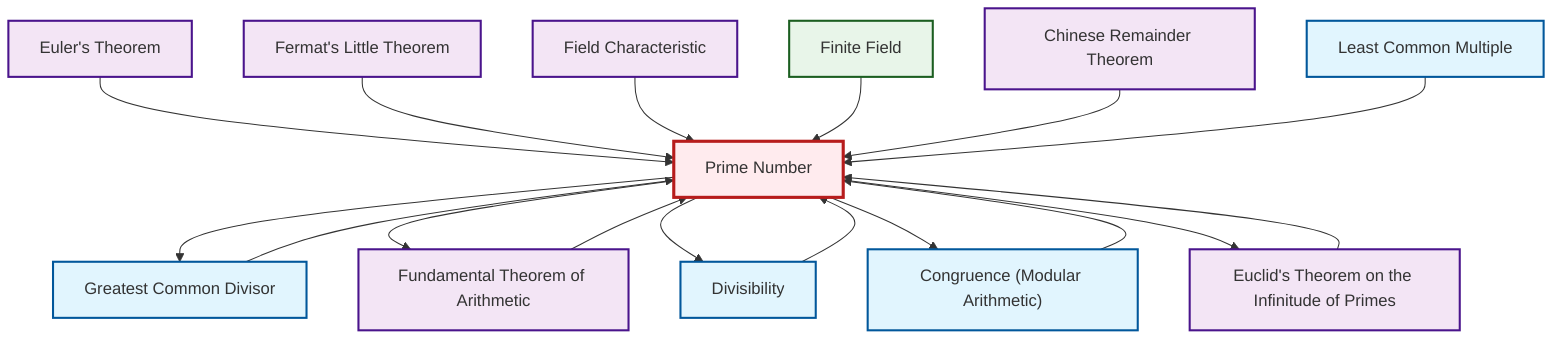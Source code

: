 graph TD
    classDef definition fill:#e1f5fe,stroke:#01579b,stroke-width:2px
    classDef theorem fill:#f3e5f5,stroke:#4a148c,stroke-width:2px
    classDef axiom fill:#fff3e0,stroke:#e65100,stroke-width:2px
    classDef example fill:#e8f5e9,stroke:#1b5e20,stroke-width:2px
    classDef current fill:#ffebee,stroke:#b71c1c,stroke-width:3px
    def-lcm["Least Common Multiple"]:::definition
    thm-chinese-remainder["Chinese Remainder Theorem"]:::theorem
    thm-field-characteristic["Field Characteristic"]:::theorem
    def-gcd["Greatest Common Divisor"]:::definition
    thm-euler["Euler's Theorem"]:::theorem
    thm-euclid-infinitude-primes["Euclid's Theorem on the Infinitude of Primes"]:::theorem
    thm-fundamental-arithmetic["Fundamental Theorem of Arithmetic"]:::theorem
    ex-finite-field["Finite Field"]:::example
    def-divisibility["Divisibility"]:::definition
    def-congruence["Congruence (Modular Arithmetic)"]:::definition
    def-prime["Prime Number"]:::definition
    thm-fermat-little["Fermat's Little Theorem"]:::theorem
    thm-euler --> def-prime
    def-prime --> def-gcd
    thm-euclid-infinitude-primes --> def-prime
    thm-fundamental-arithmetic --> def-prime
    def-divisibility --> def-prime
    def-gcd --> def-prime
    thm-fermat-little --> def-prime
    thm-field-characteristic --> def-prime
    def-prime --> thm-fundamental-arithmetic
    def-prime --> def-divisibility
    def-congruence --> def-prime
    ex-finite-field --> def-prime
    def-prime --> def-congruence
    def-prime --> thm-euclid-infinitude-primes
    thm-chinese-remainder --> def-prime
    def-lcm --> def-prime
    class def-prime current